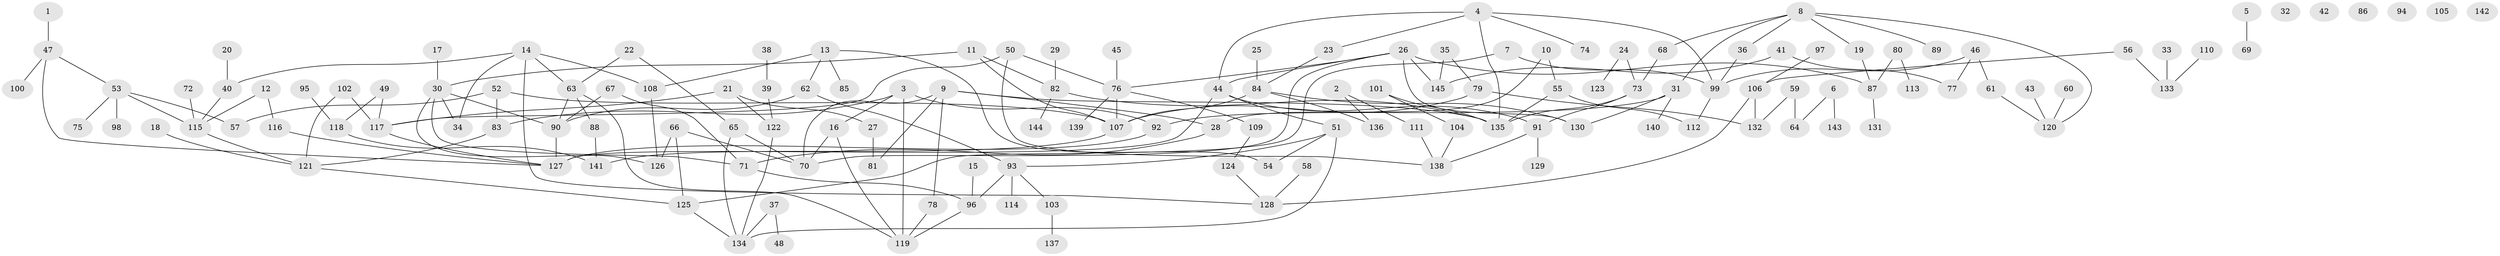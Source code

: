 // coarse degree distribution, {1: 0.2871287128712871, 2: 0.21782178217821782, 4: 0.10891089108910891, 0: 0.0594059405940594, 5: 0.12871287128712872, 3: 0.13861386138613863, 8: 0.019801980198019802, 7: 0.019801980198019802, 6: 0.009900990099009901, 14: 0.009900990099009901}
// Generated by graph-tools (version 1.1) at 2025/43/03/04/25 21:43:31]
// undirected, 145 vertices, 187 edges
graph export_dot {
graph [start="1"]
  node [color=gray90,style=filled];
  1;
  2;
  3;
  4;
  5;
  6;
  7;
  8;
  9;
  10;
  11;
  12;
  13;
  14;
  15;
  16;
  17;
  18;
  19;
  20;
  21;
  22;
  23;
  24;
  25;
  26;
  27;
  28;
  29;
  30;
  31;
  32;
  33;
  34;
  35;
  36;
  37;
  38;
  39;
  40;
  41;
  42;
  43;
  44;
  45;
  46;
  47;
  48;
  49;
  50;
  51;
  52;
  53;
  54;
  55;
  56;
  57;
  58;
  59;
  60;
  61;
  62;
  63;
  64;
  65;
  66;
  67;
  68;
  69;
  70;
  71;
  72;
  73;
  74;
  75;
  76;
  77;
  78;
  79;
  80;
  81;
  82;
  83;
  84;
  85;
  86;
  87;
  88;
  89;
  90;
  91;
  92;
  93;
  94;
  95;
  96;
  97;
  98;
  99;
  100;
  101;
  102;
  103;
  104;
  105;
  106;
  107;
  108;
  109;
  110;
  111;
  112;
  113;
  114;
  115;
  116;
  117;
  118;
  119;
  120;
  121;
  122;
  123;
  124;
  125;
  126;
  127;
  128;
  129;
  130;
  131;
  132;
  133;
  134;
  135;
  136;
  137;
  138;
  139;
  140;
  141;
  142;
  143;
  144;
  145;
  1 -- 47;
  2 -- 111;
  2 -- 136;
  3 -- 16;
  3 -- 83;
  3 -- 92;
  3 -- 119;
  4 -- 23;
  4 -- 44;
  4 -- 74;
  4 -- 99;
  4 -- 135;
  5 -- 69;
  6 -- 64;
  6 -- 143;
  7 -- 99;
  7 -- 125;
  8 -- 19;
  8 -- 31;
  8 -- 36;
  8 -- 68;
  8 -- 89;
  8 -- 120;
  9 -- 28;
  9 -- 70;
  9 -- 78;
  9 -- 81;
  9 -- 135;
  10 -- 28;
  10 -- 55;
  11 -- 30;
  11 -- 82;
  11 -- 107;
  12 -- 115;
  12 -- 116;
  13 -- 54;
  13 -- 62;
  13 -- 85;
  13 -- 108;
  14 -- 34;
  14 -- 40;
  14 -- 63;
  14 -- 108;
  14 -- 128;
  15 -- 96;
  16 -- 70;
  16 -- 119;
  17 -- 30;
  18 -- 121;
  19 -- 87;
  20 -- 40;
  21 -- 27;
  21 -- 117;
  21 -- 122;
  22 -- 63;
  22 -- 65;
  23 -- 84;
  24 -- 73;
  24 -- 123;
  25 -- 84;
  26 -- 44;
  26 -- 70;
  26 -- 76;
  26 -- 87;
  26 -- 130;
  26 -- 145;
  27 -- 81;
  28 -- 71;
  29 -- 82;
  30 -- 34;
  30 -- 71;
  30 -- 90;
  30 -- 126;
  31 -- 92;
  31 -- 130;
  31 -- 140;
  33 -- 133;
  35 -- 79;
  35 -- 145;
  36 -- 99;
  37 -- 48;
  37 -- 134;
  38 -- 39;
  39 -- 122;
  40 -- 115;
  41 -- 77;
  41 -- 145;
  43 -- 120;
  44 -- 51;
  44 -- 91;
  44 -- 127;
  45 -- 76;
  46 -- 61;
  46 -- 77;
  46 -- 99;
  47 -- 53;
  47 -- 100;
  47 -- 127;
  49 -- 117;
  49 -- 118;
  50 -- 76;
  50 -- 117;
  50 -- 138;
  51 -- 54;
  51 -- 93;
  51 -- 134;
  52 -- 57;
  52 -- 83;
  52 -- 107;
  53 -- 57;
  53 -- 75;
  53 -- 98;
  53 -- 115;
  55 -- 112;
  55 -- 135;
  56 -- 106;
  56 -- 133;
  58 -- 128;
  59 -- 64;
  59 -- 132;
  60 -- 120;
  61 -- 120;
  62 -- 90;
  62 -- 93;
  63 -- 88;
  63 -- 90;
  63 -- 119;
  65 -- 70;
  65 -- 134;
  66 -- 70;
  66 -- 125;
  66 -- 126;
  67 -- 71;
  67 -- 90;
  68 -- 73;
  71 -- 96;
  72 -- 115;
  73 -- 91;
  73 -- 135;
  76 -- 107;
  76 -- 109;
  76 -- 139;
  78 -- 119;
  79 -- 107;
  79 -- 132;
  80 -- 87;
  80 -- 113;
  82 -- 135;
  82 -- 144;
  83 -- 121;
  84 -- 107;
  84 -- 130;
  84 -- 136;
  87 -- 131;
  88 -- 141;
  90 -- 127;
  91 -- 129;
  91 -- 138;
  92 -- 127;
  93 -- 96;
  93 -- 103;
  93 -- 114;
  95 -- 118;
  96 -- 119;
  97 -- 106;
  99 -- 112;
  101 -- 104;
  101 -- 135;
  102 -- 117;
  102 -- 121;
  103 -- 137;
  104 -- 138;
  106 -- 128;
  106 -- 132;
  107 -- 141;
  108 -- 126;
  109 -- 124;
  110 -- 133;
  111 -- 138;
  115 -- 121;
  116 -- 127;
  117 -- 127;
  118 -- 141;
  121 -- 125;
  122 -- 134;
  124 -- 128;
  125 -- 134;
}
